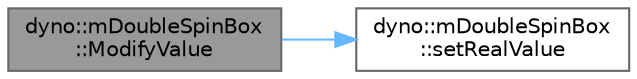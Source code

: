 digraph "dyno::mDoubleSpinBox::ModifyValue"
{
 // LATEX_PDF_SIZE
  bgcolor="transparent";
  edge [fontname=Helvetica,fontsize=10,labelfontname=Helvetica,labelfontsize=10];
  node [fontname=Helvetica,fontsize=10,shape=box,height=0.2,width=0.4];
  rankdir="LR";
  Node1 [id="Node000001",label="dyno::mDoubleSpinBox\l::ModifyValue",height=0.2,width=0.4,color="gray40", fillcolor="grey60", style="filled", fontcolor="black",tooltip=" "];
  Node1 -> Node2 [id="edge1_Node000001_Node000002",color="steelblue1",style="solid",tooltip=" "];
  Node2 [id="Node000002",label="dyno::mDoubleSpinBox\l::setRealValue",height=0.2,width=0.4,color="grey40", fillcolor="white", style="filled",URL="$classdyno_1_1m_double_spin_box.html#a03a7a4f190b9df02a84b1664c004366a",tooltip=" "];
}
